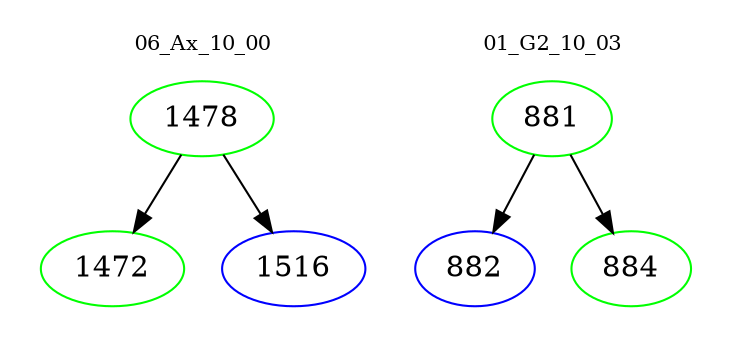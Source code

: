 digraph{
subgraph cluster_0 {
color = white
label = "06_Ax_10_00";
fontsize=10;
T0_1478 [label="1478", color="green"]
T0_1478 -> T0_1472 [color="black"]
T0_1472 [label="1472", color="green"]
T0_1478 -> T0_1516 [color="black"]
T0_1516 [label="1516", color="blue"]
}
subgraph cluster_1 {
color = white
label = "01_G2_10_03";
fontsize=10;
T1_881 [label="881", color="green"]
T1_881 -> T1_882 [color="black"]
T1_882 [label="882", color="blue"]
T1_881 -> T1_884 [color="black"]
T1_884 [label="884", color="green"]
}
}
